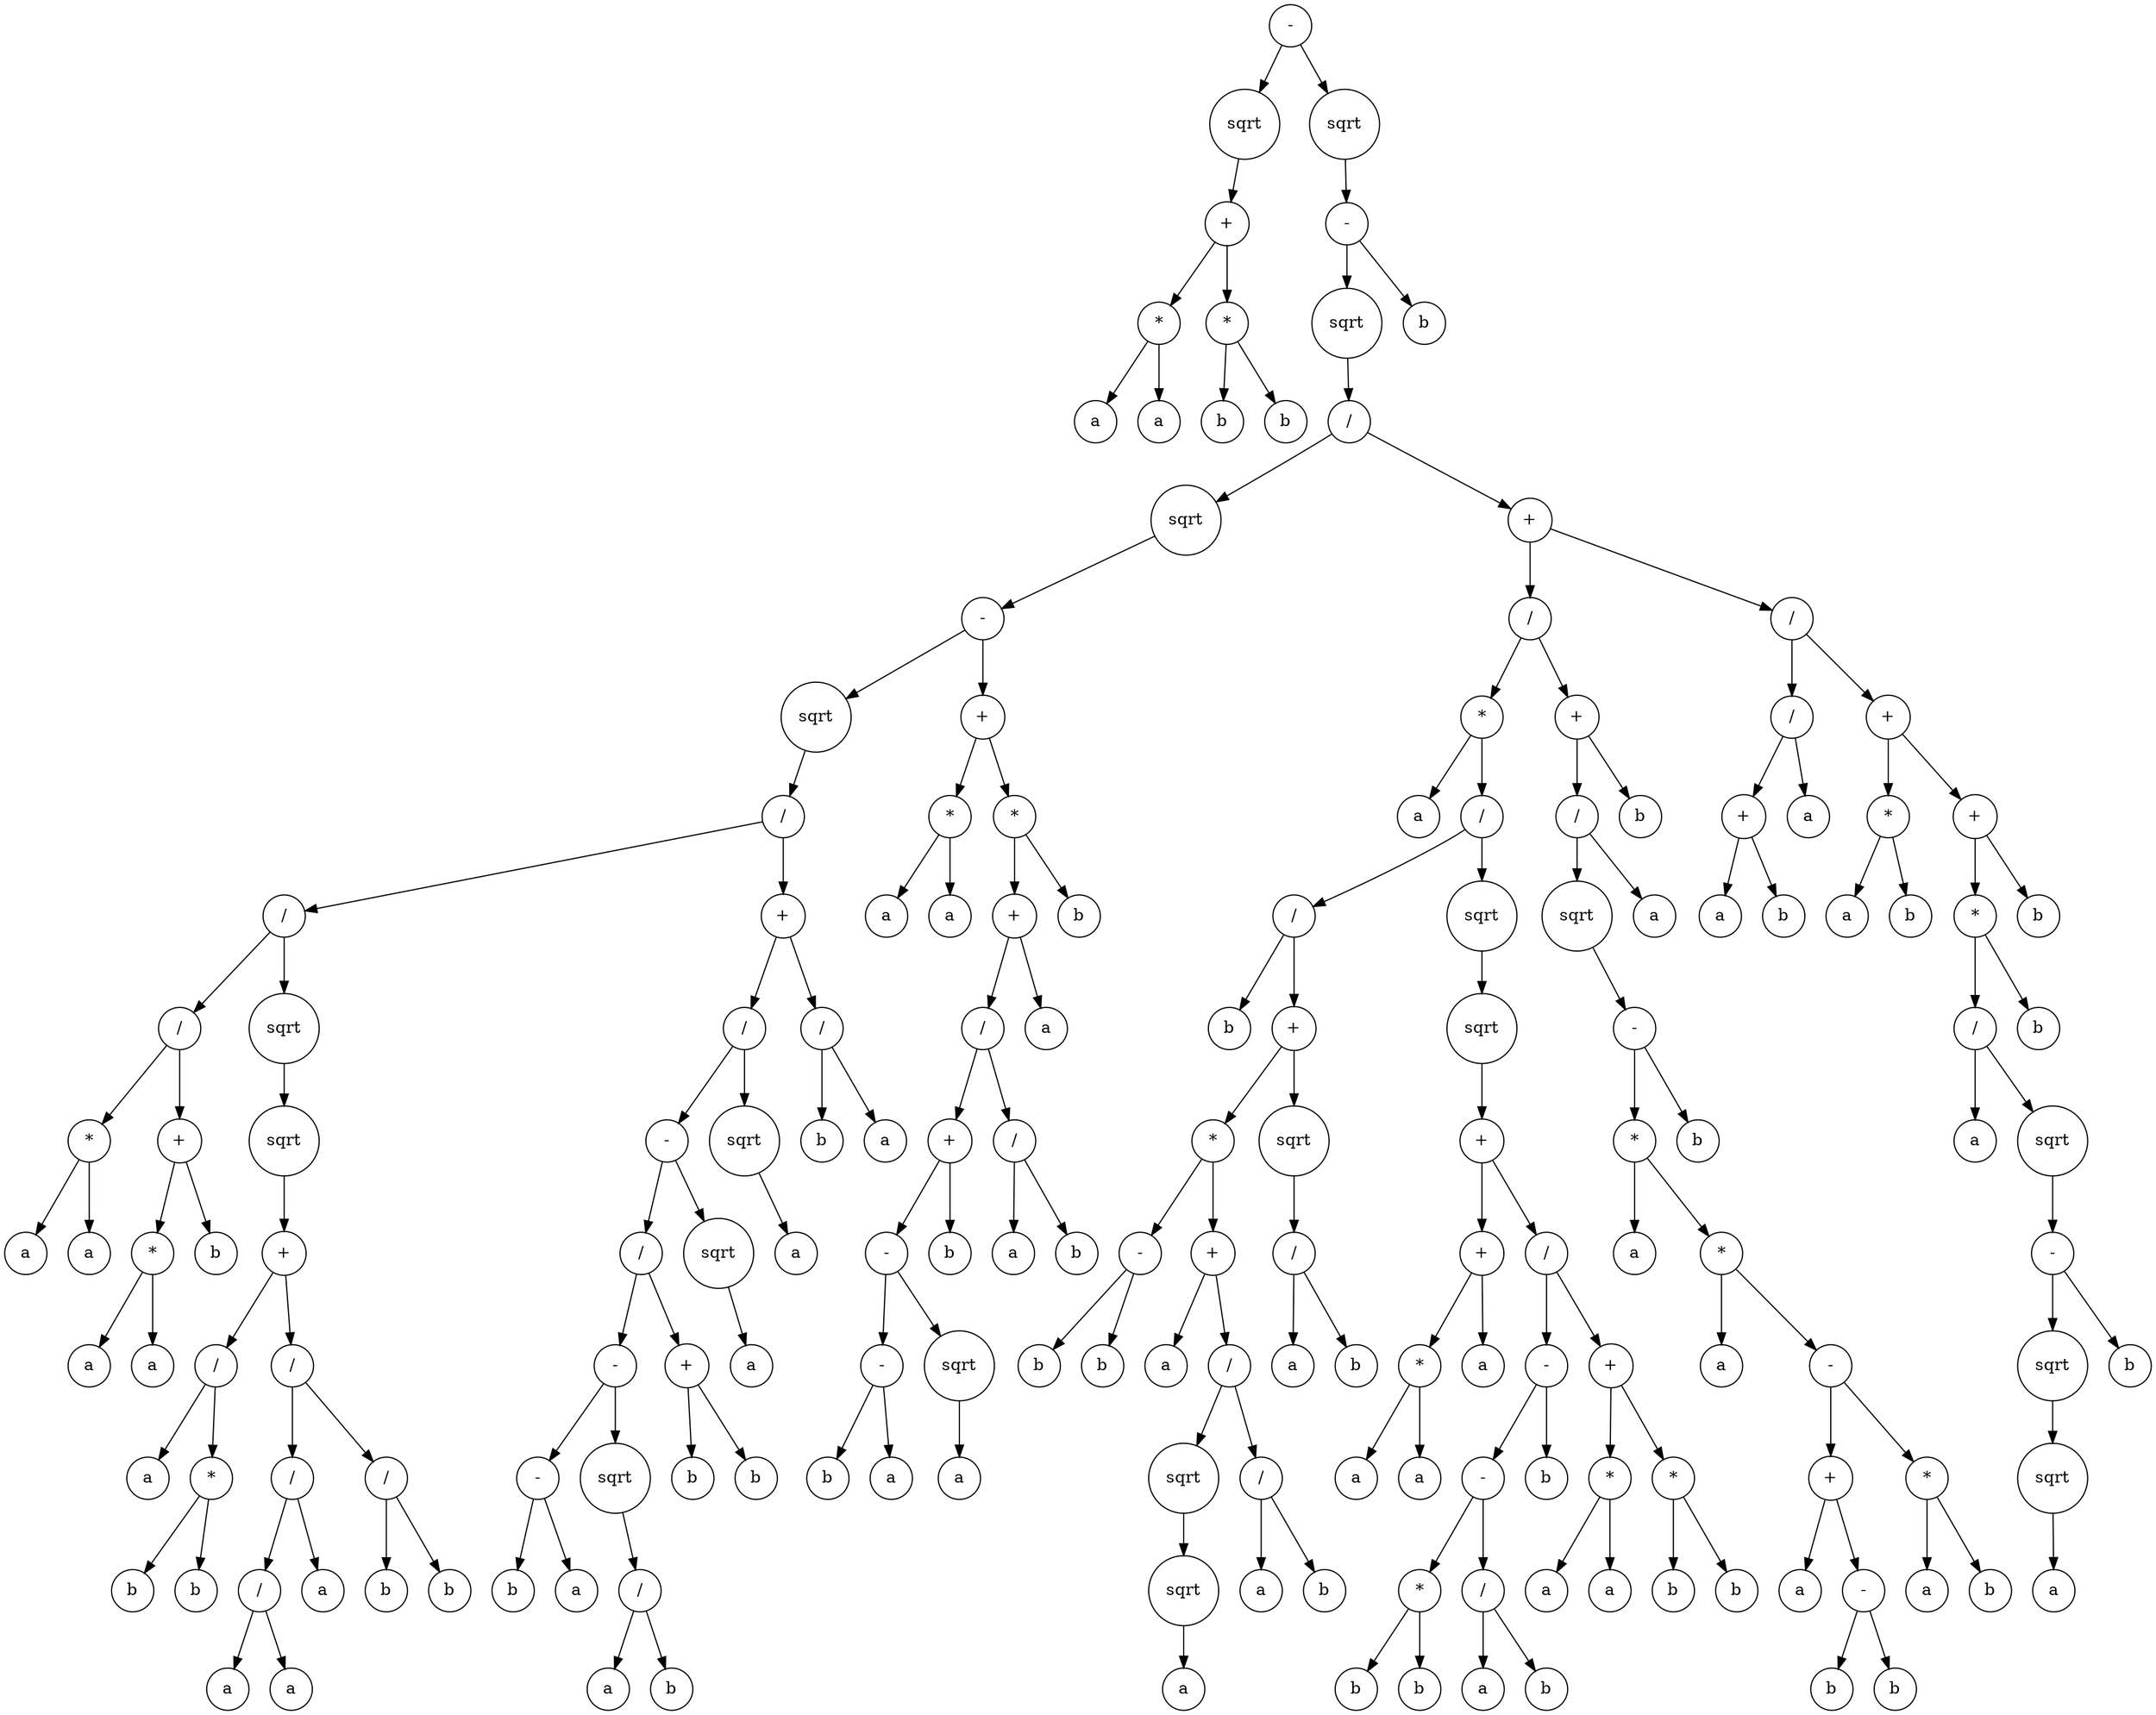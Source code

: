digraph g {
graph [ordering=out];
node [shape=circle];
n[label = "-"];
n0[label = "sqrt"];
n00[label = "+"];
n000[label = "*"];
n0000[label = "a"];
n000 -> n0000;
n0001[label = "a"];
n000 -> n0001;
n00 -> n000;
n001[label = "*"];
n0010[label = "b"];
n001 -> n0010;
n0011[label = "b"];
n001 -> n0011;
n00 -> n001;
n0 -> n00;
n -> n0;
n1[label = "sqrt"];
n10[label = "-"];
n100[label = "sqrt"];
n1000[label = "/"];
n10000[label = "sqrt"];
n100000[label = "-"];
n1000000[label = "sqrt"];
n10000000[label = "/"];
n100000000[label = "/"];
n1000000000[label = "/"];
n10000000000[label = "*"];
n100000000000[label = "a"];
n10000000000 -> n100000000000;
n100000000001[label = "a"];
n10000000000 -> n100000000001;
n1000000000 -> n10000000000;
n10000000001[label = "+"];
n100000000010[label = "*"];
n1000000000100[label = "a"];
n100000000010 -> n1000000000100;
n1000000000101[label = "a"];
n100000000010 -> n1000000000101;
n10000000001 -> n100000000010;
n100000000011[label = "b"];
n10000000001 -> n100000000011;
n1000000000 -> n10000000001;
n100000000 -> n1000000000;
n1000000001[label = "sqrt"];
n10000000010[label = "sqrt"];
n100000000100[label = "+"];
n1000000001000[label = "/"];
n10000000010000[label = "a"];
n1000000001000 -> n10000000010000;
n10000000010001[label = "*"];
n100000000100010[label = "b"];
n10000000010001 -> n100000000100010;
n100000000100011[label = "b"];
n10000000010001 -> n100000000100011;
n1000000001000 -> n10000000010001;
n100000000100 -> n1000000001000;
n1000000001001[label = "/"];
n10000000010010[label = "/"];
n100000000100100[label = "/"];
n1000000001001000[label = "a"];
n100000000100100 -> n1000000001001000;
n1000000001001001[label = "a"];
n100000000100100 -> n1000000001001001;
n10000000010010 -> n100000000100100;
n100000000100101[label = "a"];
n10000000010010 -> n100000000100101;
n1000000001001 -> n10000000010010;
n10000000010011[label = "/"];
n100000000100110[label = "b"];
n10000000010011 -> n100000000100110;
n100000000100111[label = "b"];
n10000000010011 -> n100000000100111;
n1000000001001 -> n10000000010011;
n100000000100 -> n1000000001001;
n10000000010 -> n100000000100;
n1000000001 -> n10000000010;
n100000000 -> n1000000001;
n10000000 -> n100000000;
n100000001[label = "+"];
n1000000010[label = "/"];
n10000000100[label = "-"];
n100000001000[label = "/"];
n1000000010000[label = "-"];
n10000000100000[label = "-"];
n100000001000000[label = "b"];
n10000000100000 -> n100000001000000;
n100000001000001[label = "a"];
n10000000100000 -> n100000001000001;
n1000000010000 -> n10000000100000;
n10000000100001[label = "sqrt"];
n100000001000010[label = "/"];
n1000000010000100[label = "a"];
n100000001000010 -> n1000000010000100;
n1000000010000101[label = "b"];
n100000001000010 -> n1000000010000101;
n10000000100001 -> n100000001000010;
n1000000010000 -> n10000000100001;
n100000001000 -> n1000000010000;
n1000000010001[label = "+"];
n10000000100010[label = "b"];
n1000000010001 -> n10000000100010;
n10000000100011[label = "b"];
n1000000010001 -> n10000000100011;
n100000001000 -> n1000000010001;
n10000000100 -> n100000001000;
n100000001001[label = "sqrt"];
n1000000010010[label = "a"];
n100000001001 -> n1000000010010;
n10000000100 -> n100000001001;
n1000000010 -> n10000000100;
n10000000101[label = "sqrt"];
n100000001010[label = "a"];
n10000000101 -> n100000001010;
n1000000010 -> n10000000101;
n100000001 -> n1000000010;
n1000000011[label = "/"];
n10000000110[label = "b"];
n1000000011 -> n10000000110;
n10000000111[label = "a"];
n1000000011 -> n10000000111;
n100000001 -> n1000000011;
n10000000 -> n100000001;
n1000000 -> n10000000;
n100000 -> n1000000;
n1000001[label = "+"];
n10000010[label = "*"];
n100000100[label = "a"];
n10000010 -> n100000100;
n100000101[label = "a"];
n10000010 -> n100000101;
n1000001 -> n10000010;
n10000011[label = "*"];
n100000110[label = "+"];
n1000001100[label = "/"];
n10000011000[label = "+"];
n100000110000[label = "-"];
n1000001100000[label = "-"];
n10000011000000[label = "b"];
n1000001100000 -> n10000011000000;
n10000011000001[label = "a"];
n1000001100000 -> n10000011000001;
n100000110000 -> n1000001100000;
n1000001100001[label = "sqrt"];
n10000011000010[label = "a"];
n1000001100001 -> n10000011000010;
n100000110000 -> n1000001100001;
n10000011000 -> n100000110000;
n100000110001[label = "b"];
n10000011000 -> n100000110001;
n1000001100 -> n10000011000;
n10000011001[label = "/"];
n100000110010[label = "a"];
n10000011001 -> n100000110010;
n100000110011[label = "b"];
n10000011001 -> n100000110011;
n1000001100 -> n10000011001;
n100000110 -> n1000001100;
n1000001101[label = "a"];
n100000110 -> n1000001101;
n10000011 -> n100000110;
n100000111[label = "b"];
n10000011 -> n100000111;
n1000001 -> n10000011;
n100000 -> n1000001;
n10000 -> n100000;
n1000 -> n10000;
n10001[label = "+"];
n100010[label = "/"];
n1000100[label = "*"];
n10001000[label = "a"];
n1000100 -> n10001000;
n10001001[label = "/"];
n100010010[label = "/"];
n1000100100[label = "b"];
n100010010 -> n1000100100;
n1000100101[label = "+"];
n10001001010[label = "*"];
n100010010100[label = "-"];
n1000100101000[label = "b"];
n100010010100 -> n1000100101000;
n1000100101001[label = "b"];
n100010010100 -> n1000100101001;
n10001001010 -> n100010010100;
n100010010101[label = "+"];
n1000100101010[label = "a"];
n100010010101 -> n1000100101010;
n1000100101011[label = "/"];
n10001001010110[label = "sqrt"];
n100010010101100[label = "sqrt"];
n1000100101011000[label = "a"];
n100010010101100 -> n1000100101011000;
n10001001010110 -> n100010010101100;
n1000100101011 -> n10001001010110;
n10001001010111[label = "/"];
n100010010101110[label = "a"];
n10001001010111 -> n100010010101110;
n100010010101111[label = "b"];
n10001001010111 -> n100010010101111;
n1000100101011 -> n10001001010111;
n100010010101 -> n1000100101011;
n10001001010 -> n100010010101;
n1000100101 -> n10001001010;
n10001001011[label = "sqrt"];
n100010010110[label = "/"];
n1000100101100[label = "a"];
n100010010110 -> n1000100101100;
n1000100101101[label = "b"];
n100010010110 -> n1000100101101;
n10001001011 -> n100010010110;
n1000100101 -> n10001001011;
n100010010 -> n1000100101;
n10001001 -> n100010010;
n100010011[label = "sqrt"];
n1000100110[label = "sqrt"];
n10001001100[label = "+"];
n100010011000[label = "+"];
n1000100110000[label = "*"];
n10001001100000[label = "a"];
n1000100110000 -> n10001001100000;
n10001001100001[label = "a"];
n1000100110000 -> n10001001100001;
n100010011000 -> n1000100110000;
n1000100110001[label = "a"];
n100010011000 -> n1000100110001;
n10001001100 -> n100010011000;
n100010011001[label = "/"];
n1000100110010[label = "-"];
n10001001100100[label = "-"];
n100010011001000[label = "*"];
n1000100110010000[label = "b"];
n100010011001000 -> n1000100110010000;
n1000100110010001[label = "b"];
n100010011001000 -> n1000100110010001;
n10001001100100 -> n100010011001000;
n100010011001001[label = "/"];
n1000100110010010[label = "a"];
n100010011001001 -> n1000100110010010;
n1000100110010011[label = "b"];
n100010011001001 -> n1000100110010011;
n10001001100100 -> n100010011001001;
n1000100110010 -> n10001001100100;
n10001001100101[label = "b"];
n1000100110010 -> n10001001100101;
n100010011001 -> n1000100110010;
n1000100110011[label = "+"];
n10001001100110[label = "*"];
n100010011001100[label = "a"];
n10001001100110 -> n100010011001100;
n100010011001101[label = "a"];
n10001001100110 -> n100010011001101;
n1000100110011 -> n10001001100110;
n10001001100111[label = "*"];
n100010011001110[label = "b"];
n10001001100111 -> n100010011001110;
n100010011001111[label = "b"];
n10001001100111 -> n100010011001111;
n1000100110011 -> n10001001100111;
n100010011001 -> n1000100110011;
n10001001100 -> n100010011001;
n1000100110 -> n10001001100;
n100010011 -> n1000100110;
n10001001 -> n100010011;
n1000100 -> n10001001;
n100010 -> n1000100;
n1000101[label = "+"];
n10001010[label = "/"];
n100010100[label = "sqrt"];
n1000101000[label = "-"];
n10001010000[label = "*"];
n100010100000[label = "a"];
n10001010000 -> n100010100000;
n100010100001[label = "*"];
n1000101000010[label = "a"];
n100010100001 -> n1000101000010;
n1000101000011[label = "-"];
n10001010000110[label = "+"];
n100010100001100[label = "a"];
n10001010000110 -> n100010100001100;
n100010100001101[label = "-"];
n1000101000011010[label = "b"];
n100010100001101 -> n1000101000011010;
n1000101000011011[label = "b"];
n100010100001101 -> n1000101000011011;
n10001010000110 -> n100010100001101;
n1000101000011 -> n10001010000110;
n10001010000111[label = "*"];
n100010100001110[label = "a"];
n10001010000111 -> n100010100001110;
n100010100001111[label = "b"];
n10001010000111 -> n100010100001111;
n1000101000011 -> n10001010000111;
n100010100001 -> n1000101000011;
n10001010000 -> n100010100001;
n1000101000 -> n10001010000;
n10001010001[label = "b"];
n1000101000 -> n10001010001;
n100010100 -> n1000101000;
n10001010 -> n100010100;
n100010101[label = "a"];
n10001010 -> n100010101;
n1000101 -> n10001010;
n10001011[label = "b"];
n1000101 -> n10001011;
n100010 -> n1000101;
n10001 -> n100010;
n100011[label = "/"];
n1000110[label = "/"];
n10001100[label = "+"];
n100011000[label = "a"];
n10001100 -> n100011000;
n100011001[label = "b"];
n10001100 -> n100011001;
n1000110 -> n10001100;
n10001101[label = "a"];
n1000110 -> n10001101;
n100011 -> n1000110;
n1000111[label = "+"];
n10001110[label = "*"];
n100011100[label = "a"];
n10001110 -> n100011100;
n100011101[label = "b"];
n10001110 -> n100011101;
n1000111 -> n10001110;
n10001111[label = "+"];
n100011110[label = "*"];
n1000111100[label = "/"];
n10001111000[label = "a"];
n1000111100 -> n10001111000;
n10001111001[label = "sqrt"];
n100011110010[label = "-"];
n1000111100100[label = "sqrt"];
n10001111001000[label = "sqrt"];
n100011110010000[label = "a"];
n10001111001000 -> n100011110010000;
n1000111100100 -> n10001111001000;
n100011110010 -> n1000111100100;
n1000111100101[label = "b"];
n100011110010 -> n1000111100101;
n10001111001 -> n100011110010;
n1000111100 -> n10001111001;
n100011110 -> n1000111100;
n1000111101[label = "b"];
n100011110 -> n1000111101;
n10001111 -> n100011110;
n100011111[label = "b"];
n10001111 -> n100011111;
n1000111 -> n10001111;
n100011 -> n1000111;
n10001 -> n100011;
n1000 -> n10001;
n100 -> n1000;
n10 -> n100;
n101[label = "b"];
n10 -> n101;
n1 -> n10;
n -> n1;
}
